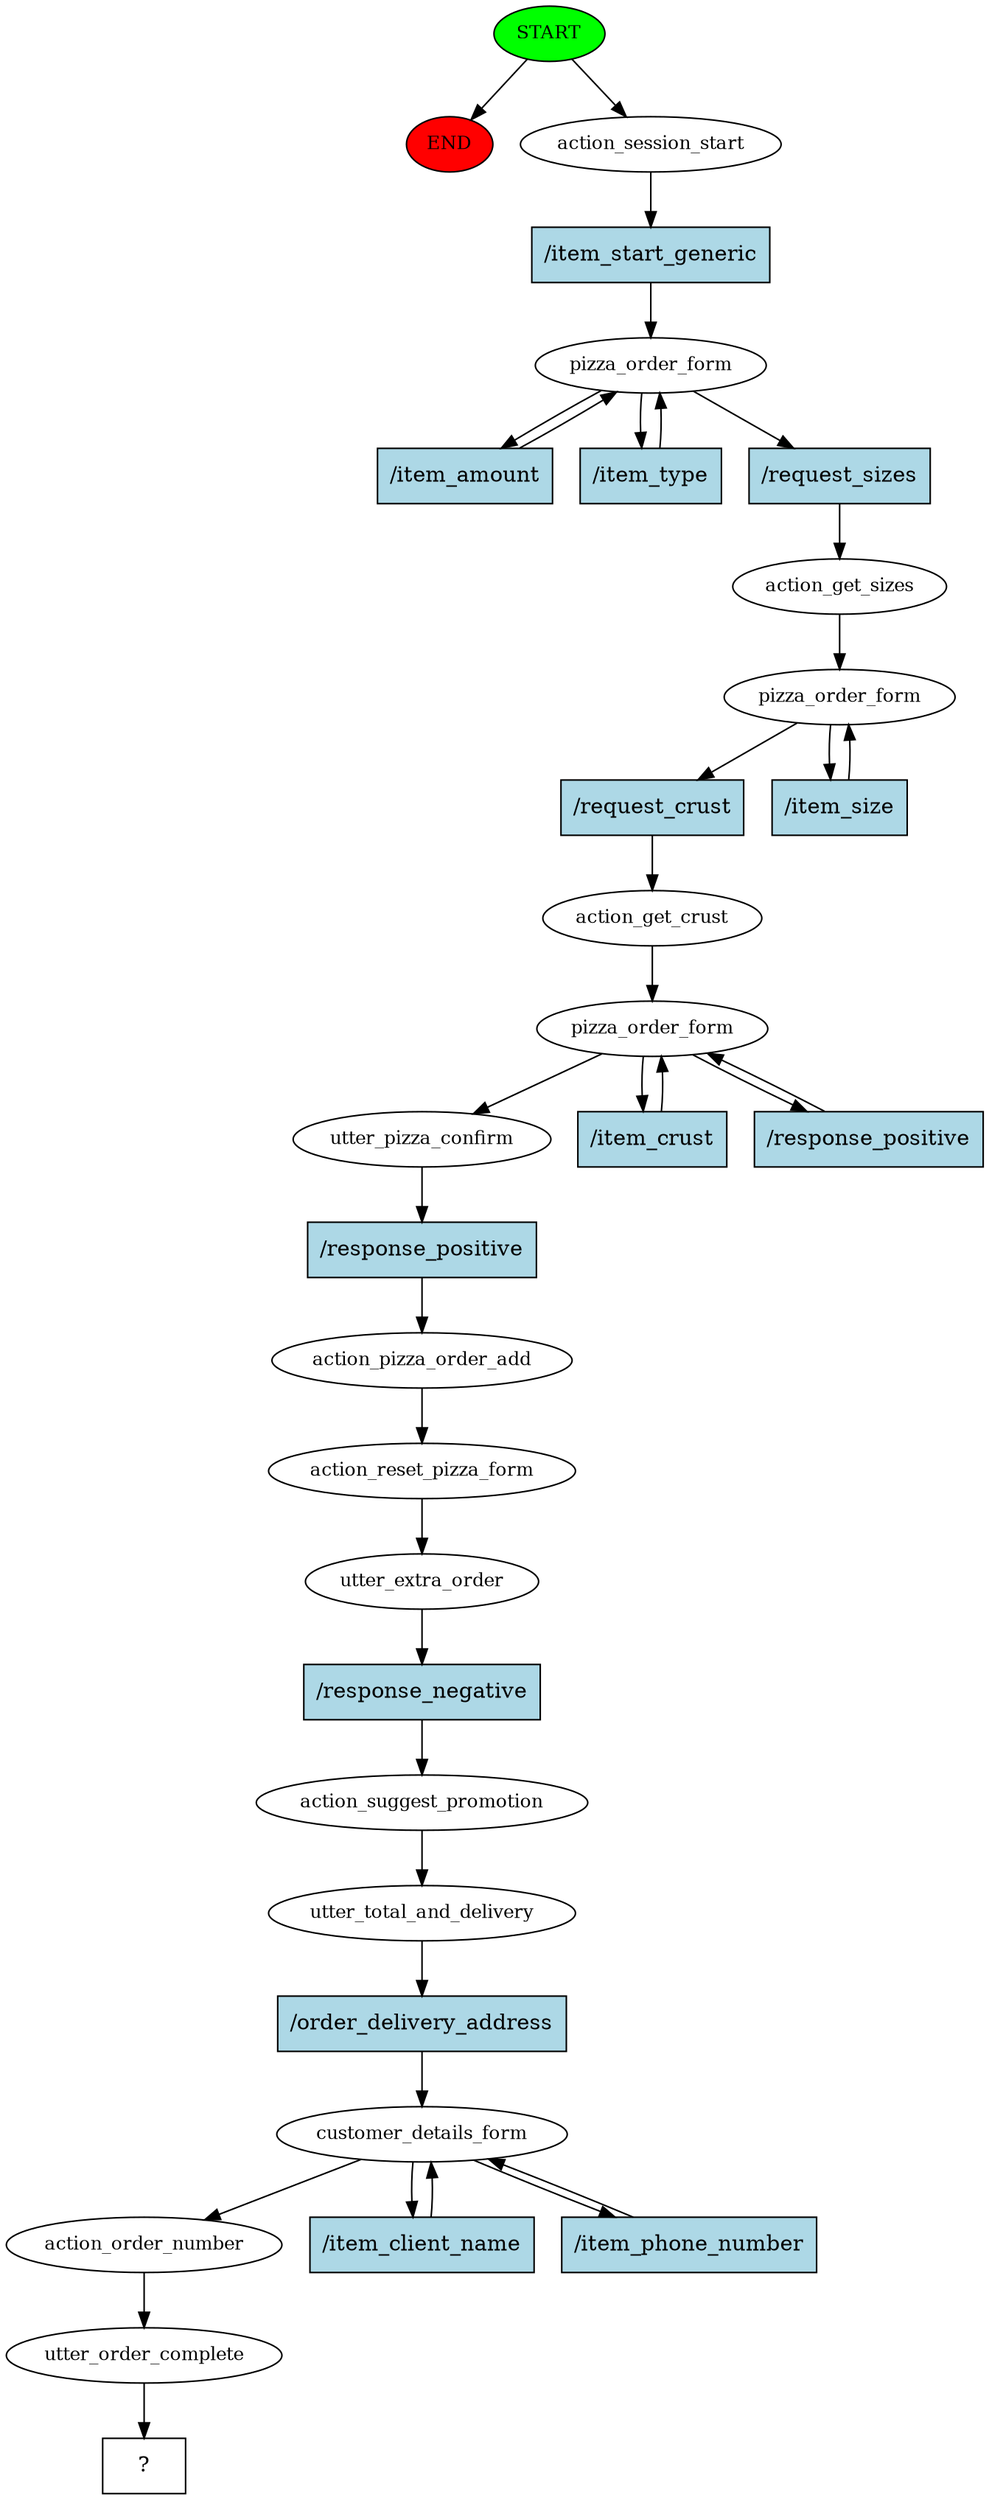 digraph  {
0 [class="start active", fillcolor=green, fontsize=12, label=START, style=filled];
"-1" [class=end, fillcolor=red, fontsize=12, label=END, style=filled];
1 [class=active, fontsize=12, label=action_session_start];
2 [class=active, fontsize=12, label=pizza_order_form];
5 [class=active, fontsize=12, label=action_get_sizes];
6 [class=active, fontsize=12, label=pizza_order_form];
8 [class=active, fontsize=12, label=action_get_crust];
9 [class=active, fontsize=12, label=pizza_order_form];
12 [class=active, fontsize=12, label=utter_pizza_confirm];
13 [class=active, fontsize=12, label=action_pizza_order_add];
14 [class=active, fontsize=12, label=action_reset_pizza_form];
15 [class=active, fontsize=12, label=utter_extra_order];
16 [class=active, fontsize=12, label=action_suggest_promotion];
17 [class=active, fontsize=12, label=utter_total_and_delivery];
18 [class=active, fontsize=12, label=customer_details_form];
21 [class=active, fontsize=12, label=action_order_number];
22 [class=active, fontsize=12, label=utter_order_complete];
23 [class="intent dashed active", label="  ?  ", shape=rect];
24 [class="intent active", fillcolor=lightblue, label="/item_start_generic", shape=rect, style=filled];
25 [class="intent active", fillcolor=lightblue, label="/item_amount", shape=rect, style=filled];
26 [class="intent active", fillcolor=lightblue, label="/item_type", shape=rect, style=filled];
27 [class="intent active", fillcolor=lightblue, label="/request_sizes", shape=rect, style=filled];
28 [class="intent active", fillcolor=lightblue, label="/request_crust", shape=rect, style=filled];
29 [class="intent active", fillcolor=lightblue, label="/item_size", shape=rect, style=filled];
30 [class="intent active", fillcolor=lightblue, label="/item_crust", shape=rect, style=filled];
31 [class="intent active", fillcolor=lightblue, label="/response_positive", shape=rect, style=filled];
32 [class="intent active", fillcolor=lightblue, label="/response_positive", shape=rect, style=filled];
33 [class="intent active", fillcolor=lightblue, label="/response_negative", shape=rect, style=filled];
34 [class="intent active", fillcolor=lightblue, label="/order_delivery_address", shape=rect, style=filled];
35 [class="intent active", fillcolor=lightblue, label="/item_client_name", shape=rect, style=filled];
36 [class="intent active", fillcolor=lightblue, label="/item_phone_number", shape=rect, style=filled];
0 -> "-1"  [class="", key=NONE, label=""];
0 -> 1  [class=active, key=NONE, label=""];
1 -> 24  [class=active, key=0];
2 -> 25  [class=active, key=0];
2 -> 26  [class=active, key=0];
2 -> 27  [class=active, key=0];
5 -> 6  [class=active, key=NONE, label=""];
6 -> 28  [class=active, key=0];
6 -> 29  [class=active, key=0];
8 -> 9  [class=active, key=NONE, label=""];
9 -> 12  [class=active, key=NONE, label=""];
9 -> 30  [class=active, key=0];
9 -> 31  [class=active, key=0];
12 -> 32  [class=active, key=0];
13 -> 14  [class=active, key=NONE, label=""];
14 -> 15  [class=active, key=NONE, label=""];
15 -> 33  [class=active, key=0];
16 -> 17  [class=active, key=NONE, label=""];
17 -> 34  [class=active, key=0];
18 -> 21  [class=active, key=NONE, label=""];
18 -> 35  [class=active, key=0];
18 -> 36  [class=active, key=0];
21 -> 22  [class=active, key=NONE, label=""];
22 -> 23  [class=active, key=NONE, label=""];
24 -> 2  [class=active, key=0];
25 -> 2  [class=active, key=0];
26 -> 2  [class=active, key=0];
27 -> 5  [class=active, key=0];
28 -> 8  [class=active, key=0];
29 -> 6  [class=active, key=0];
30 -> 9  [class=active, key=0];
31 -> 9  [class=active, key=0];
32 -> 13  [class=active, key=0];
33 -> 16  [class=active, key=0];
34 -> 18  [class=active, key=0];
35 -> 18  [class=active, key=0];
36 -> 18  [class=active, key=0];
}
